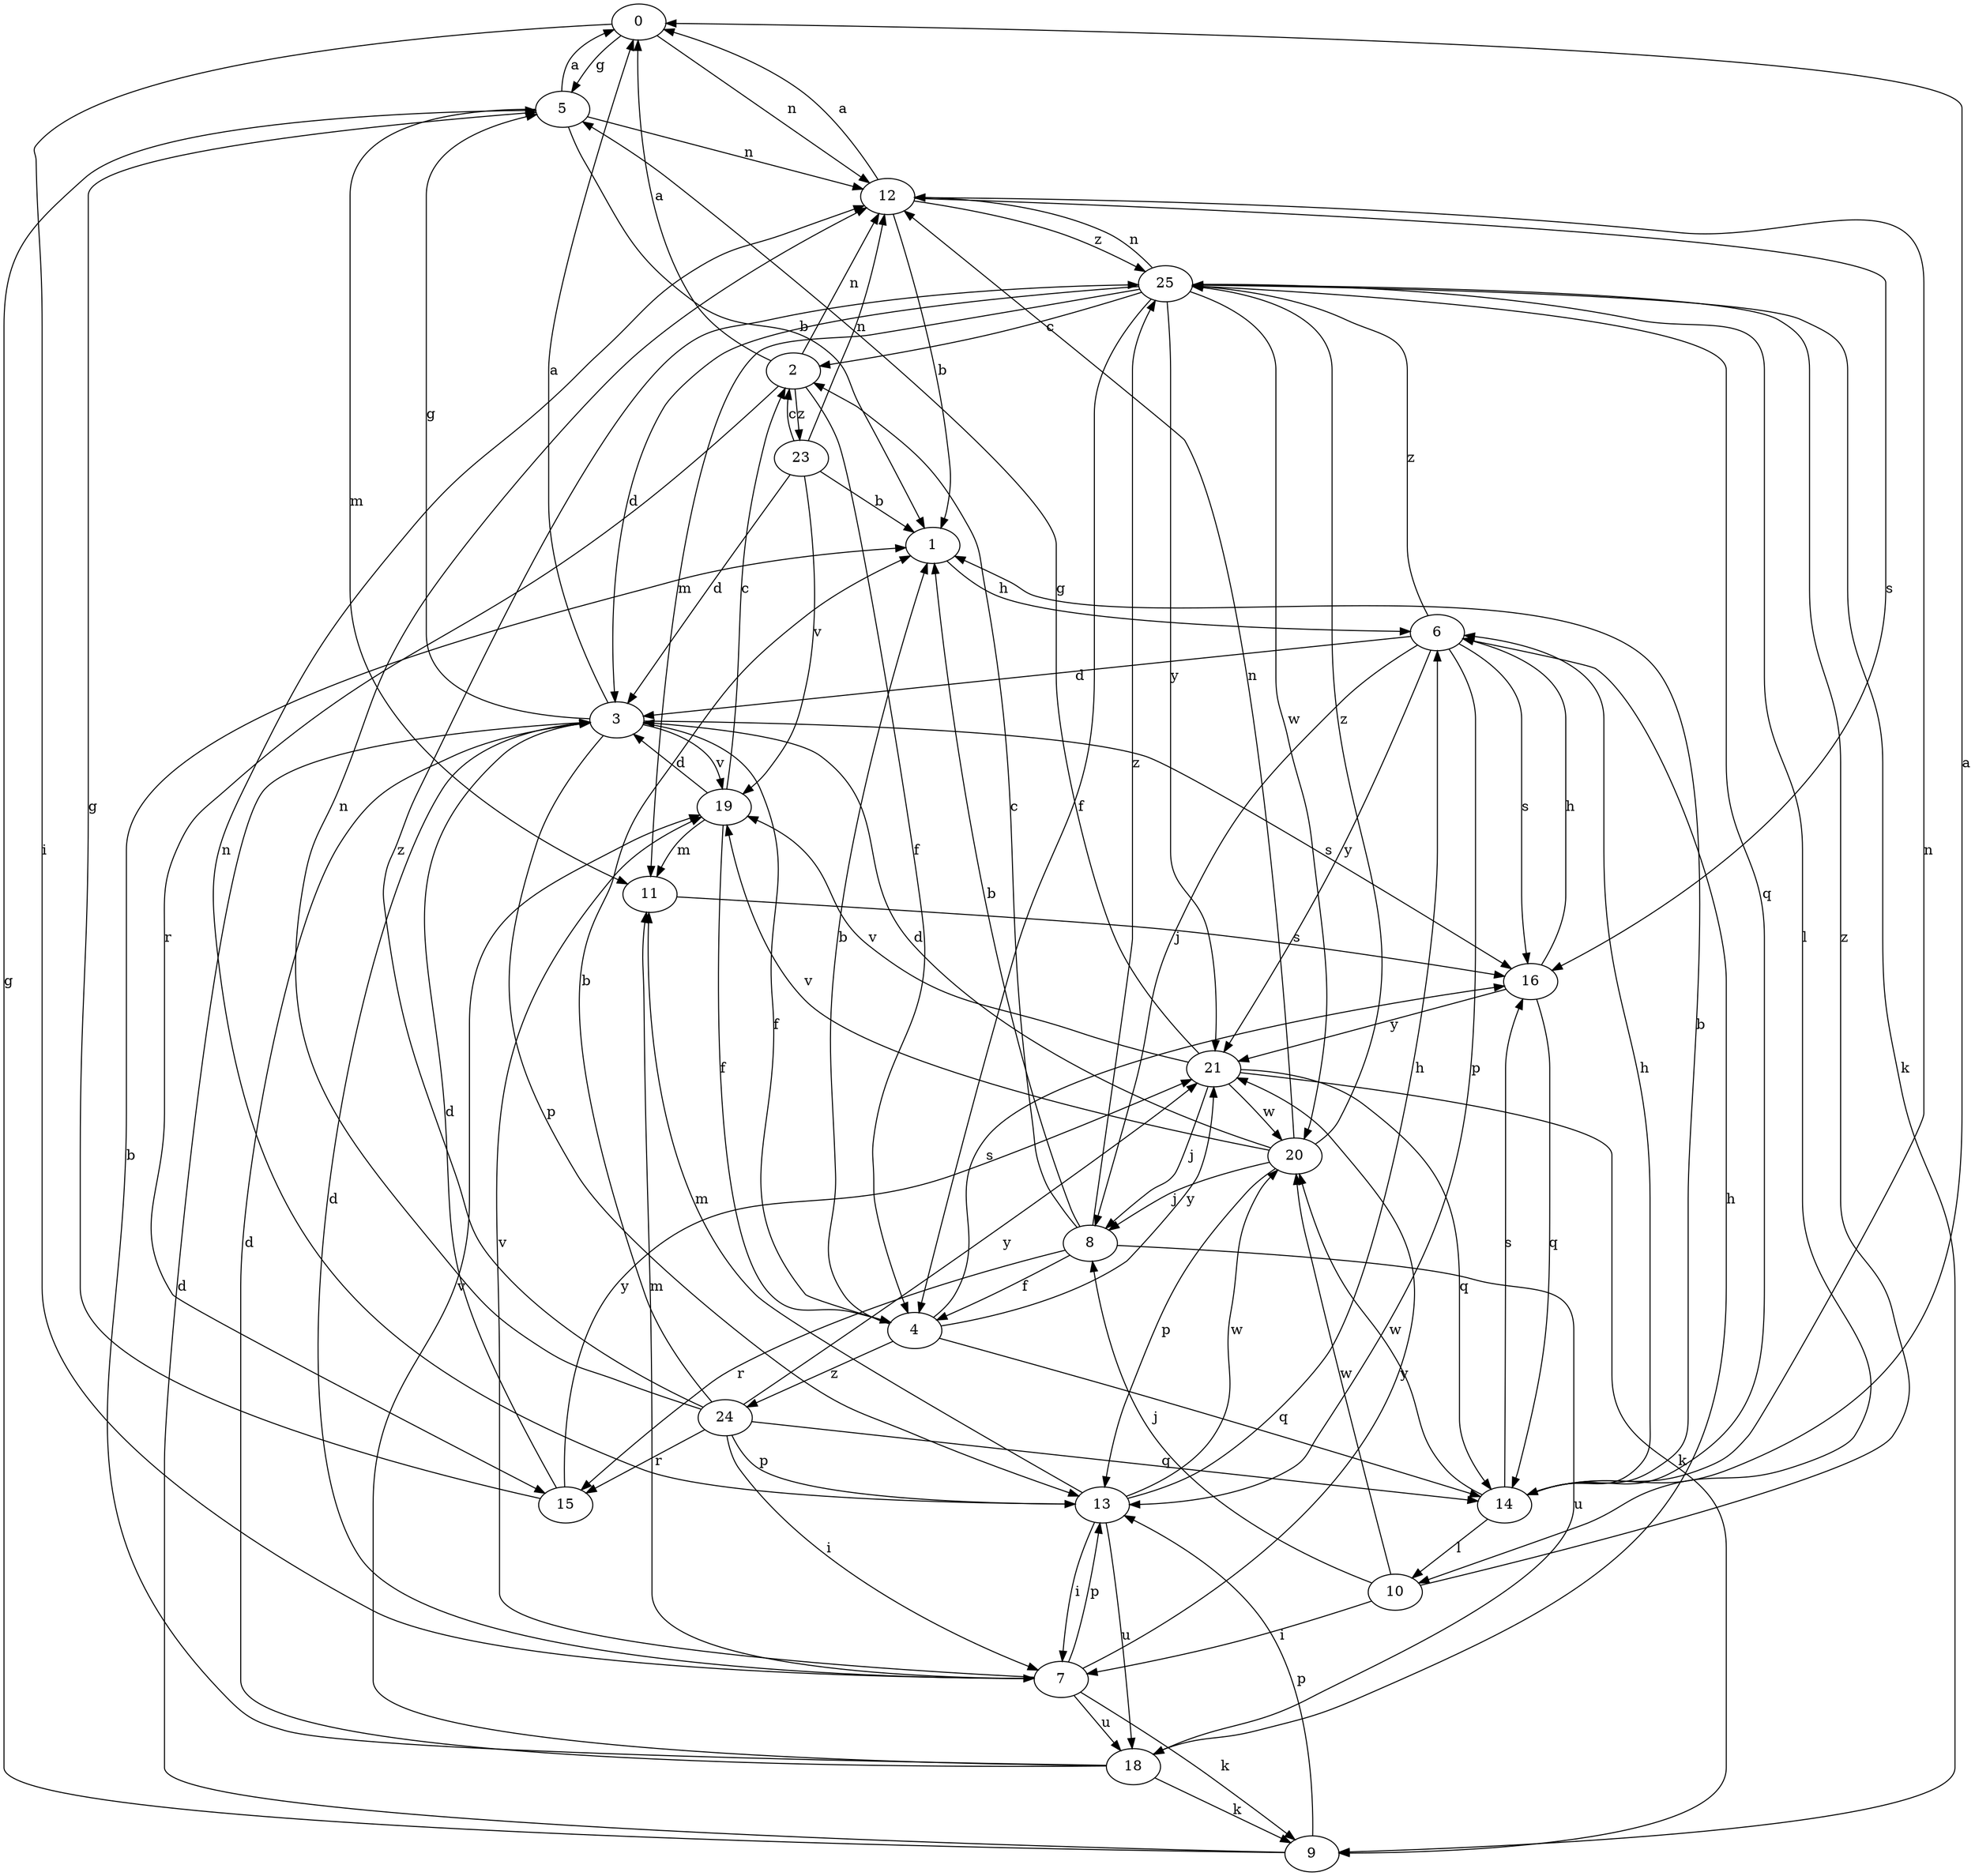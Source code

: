 strict digraph  {
0;
1;
2;
3;
4;
5;
6;
7;
8;
9;
10;
11;
12;
13;
14;
15;
16;
18;
19;
20;
21;
23;
24;
25;
0 -> 5  [label=g];
0 -> 7  [label=i];
0 -> 12  [label=n];
1 -> 6  [label=h];
2 -> 0  [label=a];
2 -> 4  [label=f];
2 -> 12  [label=n];
2 -> 15  [label=r];
2 -> 23  [label=z];
3 -> 0  [label=a];
3 -> 4  [label=f];
3 -> 5  [label=g];
3 -> 13  [label=p];
3 -> 16  [label=s];
3 -> 19  [label=v];
4 -> 1  [label=b];
4 -> 14  [label=q];
4 -> 16  [label=s];
4 -> 21  [label=y];
4 -> 24  [label=z];
5 -> 0  [label=a];
5 -> 1  [label=b];
5 -> 11  [label=m];
5 -> 12  [label=n];
6 -> 3  [label=d];
6 -> 8  [label=j];
6 -> 13  [label=p];
6 -> 16  [label=s];
6 -> 21  [label=y];
6 -> 25  [label=z];
7 -> 3  [label=d];
7 -> 9  [label=k];
7 -> 11  [label=m];
7 -> 13  [label=p];
7 -> 18  [label=u];
7 -> 19  [label=v];
7 -> 21  [label=y];
8 -> 1  [label=b];
8 -> 2  [label=c];
8 -> 4  [label=f];
8 -> 15  [label=r];
8 -> 18  [label=u];
8 -> 25  [label=z];
9 -> 3  [label=d];
9 -> 5  [label=g];
9 -> 13  [label=p];
10 -> 7  [label=i];
10 -> 8  [label=j];
10 -> 20  [label=w];
10 -> 25  [label=z];
11 -> 16  [label=s];
12 -> 0  [label=a];
12 -> 1  [label=b];
12 -> 16  [label=s];
12 -> 25  [label=z];
13 -> 6  [label=h];
13 -> 7  [label=i];
13 -> 11  [label=m];
13 -> 12  [label=n];
13 -> 18  [label=u];
13 -> 20  [label=w];
14 -> 0  [label=a];
14 -> 1  [label=b];
14 -> 6  [label=h];
14 -> 10  [label=l];
14 -> 12  [label=n];
14 -> 16  [label=s];
14 -> 20  [label=w];
15 -> 3  [label=d];
15 -> 5  [label=g];
15 -> 21  [label=y];
16 -> 6  [label=h];
16 -> 14  [label=q];
16 -> 21  [label=y];
18 -> 1  [label=b];
18 -> 3  [label=d];
18 -> 6  [label=h];
18 -> 9  [label=k];
18 -> 19  [label=v];
19 -> 2  [label=c];
19 -> 3  [label=d];
19 -> 4  [label=f];
19 -> 11  [label=m];
20 -> 3  [label=d];
20 -> 8  [label=j];
20 -> 12  [label=n];
20 -> 13  [label=p];
20 -> 19  [label=v];
20 -> 25  [label=z];
21 -> 5  [label=g];
21 -> 8  [label=j];
21 -> 9  [label=k];
21 -> 14  [label=q];
21 -> 19  [label=v];
21 -> 20  [label=w];
23 -> 1  [label=b];
23 -> 2  [label=c];
23 -> 3  [label=d];
23 -> 12  [label=n];
23 -> 19  [label=v];
24 -> 1  [label=b];
24 -> 7  [label=i];
24 -> 12  [label=n];
24 -> 13  [label=p];
24 -> 14  [label=q];
24 -> 15  [label=r];
24 -> 21  [label=y];
24 -> 25  [label=z];
25 -> 2  [label=c];
25 -> 3  [label=d];
25 -> 4  [label=f];
25 -> 9  [label=k];
25 -> 10  [label=l];
25 -> 11  [label=m];
25 -> 12  [label=n];
25 -> 14  [label=q];
25 -> 20  [label=w];
25 -> 21  [label=y];
}
